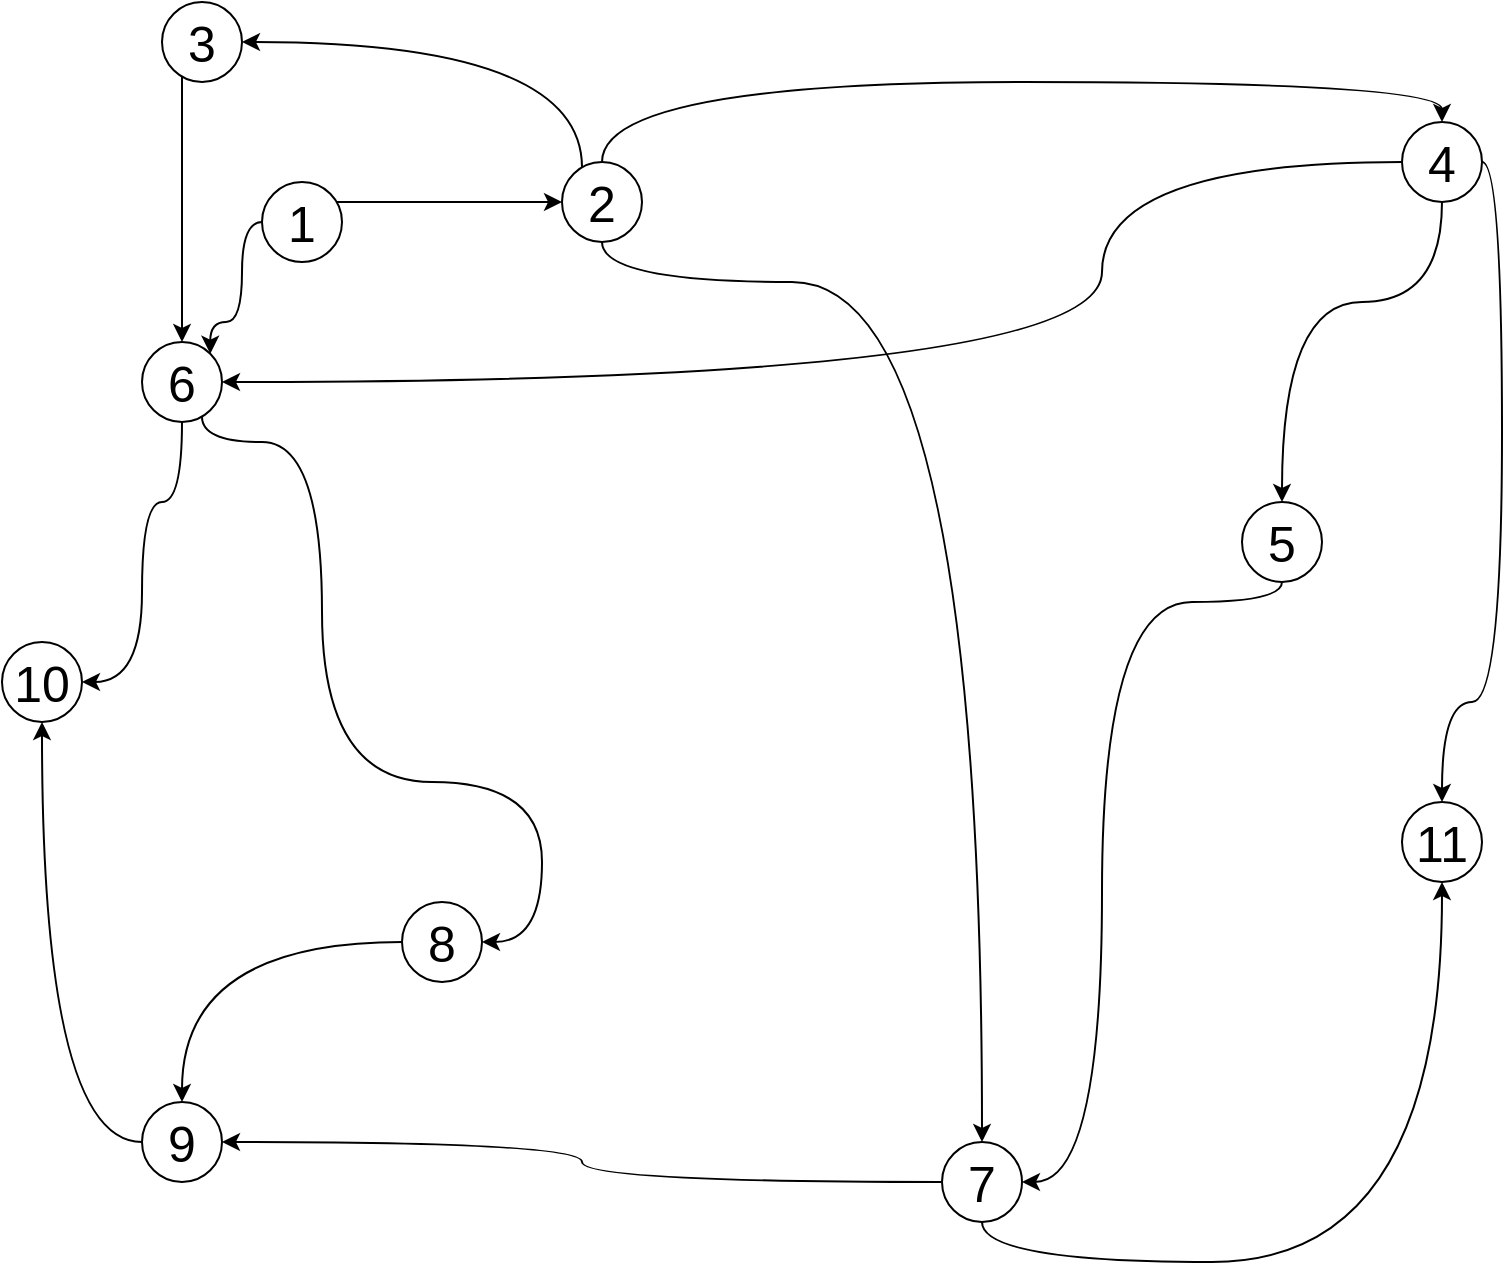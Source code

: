 <mxfile version="13.9.7" type="github">
  <diagram id="VjE3jTMjFKAl3bEIiaHP" name="Page-1">
    <mxGraphModel dx="1040" dy="649" grid="1" gridSize="10" guides="1" tooltips="1" connect="1" arrows="1" fold="1" page="1" pageScale="1" pageWidth="827" pageHeight="1169" math="0" shadow="0">
      <root>
        <mxCell id="0" />
        <mxCell id="1" parent="0" />
        <mxCell id="I7t4Smc2wLBkIIZpZpIB-14" style="edgeStyle=orthogonalEdgeStyle;orthogonalLoop=1;jettySize=auto;html=1;entryX=0;entryY=0.5;entryDx=0;entryDy=0;shadow=0;curved=1;" parent="1" source="I7t4Smc2wLBkIIZpZpIB-1" target="I7t4Smc2wLBkIIZpZpIB-2" edge="1">
          <mxGeometry relative="1" as="geometry">
            <Array as="points">
              <mxPoint x="310" y="100" />
              <mxPoint x="310" y="100" />
            </Array>
          </mxGeometry>
        </mxCell>
        <mxCell id="I7t4Smc2wLBkIIZpZpIB-15" style="edgeStyle=orthogonalEdgeStyle;orthogonalLoop=1;jettySize=auto;html=1;entryX=1;entryY=0;entryDx=0;entryDy=0;shadow=0;curved=1;" parent="1" source="I7t4Smc2wLBkIIZpZpIB-1" target="I7t4Smc2wLBkIIZpZpIB-7" edge="1">
          <mxGeometry relative="1" as="geometry">
            <Array as="points">
              <mxPoint x="170" y="110" />
              <mxPoint x="170" y="160" />
              <mxPoint x="154" y="160" />
            </Array>
          </mxGeometry>
        </mxCell>
        <mxCell id="I7t4Smc2wLBkIIZpZpIB-1" value="&lt;font style=&quot;font-size: 25px&quot;&gt;1&lt;/font&gt;" style="ellipse;whiteSpace=wrap;html=1;shadow=0;" parent="1" vertex="1">
          <mxGeometry x="180" y="90" width="40" height="40" as="geometry" />
        </mxCell>
        <mxCell id="I7t4Smc2wLBkIIZpZpIB-16" style="edgeStyle=orthogonalEdgeStyle;orthogonalLoop=1;jettySize=auto;html=1;entryX=1;entryY=0.5;entryDx=0;entryDy=0;shadow=0;curved=1;" parent="1" source="I7t4Smc2wLBkIIZpZpIB-2" target="I7t4Smc2wLBkIIZpZpIB-3" edge="1">
          <mxGeometry relative="1" as="geometry">
            <Array as="points">
              <mxPoint x="340" y="20" />
            </Array>
          </mxGeometry>
        </mxCell>
        <mxCell id="I7t4Smc2wLBkIIZpZpIB-17" style="edgeStyle=orthogonalEdgeStyle;orthogonalLoop=1;jettySize=auto;html=1;entryX=0.5;entryY=0;entryDx=0;entryDy=0;shadow=0;curved=1;" parent="1" source="I7t4Smc2wLBkIIZpZpIB-2" target="I7t4Smc2wLBkIIZpZpIB-4" edge="1">
          <mxGeometry relative="1" as="geometry">
            <Array as="points">
              <mxPoint x="350" y="40" />
              <mxPoint x="770" y="40" />
            </Array>
          </mxGeometry>
        </mxCell>
        <mxCell id="I7t4Smc2wLBkIIZpZpIB-18" style="edgeStyle=orthogonalEdgeStyle;orthogonalLoop=1;jettySize=auto;html=1;entryX=0.5;entryY=0;entryDx=0;entryDy=0;shadow=0;curved=1;" parent="1" source="I7t4Smc2wLBkIIZpZpIB-2" target="I7t4Smc2wLBkIIZpZpIB-8" edge="1">
          <mxGeometry relative="1" as="geometry">
            <Array as="points">
              <mxPoint x="350" y="140" />
              <mxPoint x="540" y="140" />
            </Array>
          </mxGeometry>
        </mxCell>
        <mxCell id="I7t4Smc2wLBkIIZpZpIB-2" value="&lt;font style=&quot;font-size: 25px&quot;&gt;2&lt;/font&gt;" style="ellipse;whiteSpace=wrap;html=1;shadow=0;" parent="1" vertex="1">
          <mxGeometry x="330" y="80" width="40" height="40" as="geometry" />
        </mxCell>
        <mxCell id="I7t4Smc2wLBkIIZpZpIB-19" style="edgeStyle=orthogonalEdgeStyle;orthogonalLoop=1;jettySize=auto;html=1;entryX=0.5;entryY=0;entryDx=0;entryDy=0;shadow=0;curved=1;" parent="1" source="I7t4Smc2wLBkIIZpZpIB-3" target="I7t4Smc2wLBkIIZpZpIB-7" edge="1">
          <mxGeometry relative="1" as="geometry">
            <Array as="points">
              <mxPoint x="140" y="100" />
              <mxPoint x="140" y="100" />
            </Array>
          </mxGeometry>
        </mxCell>
        <mxCell id="I7t4Smc2wLBkIIZpZpIB-3" value="&lt;font style=&quot;font-size: 25px&quot;&gt;3&lt;/font&gt;" style="ellipse;whiteSpace=wrap;html=1;shadow=0;" parent="1" vertex="1">
          <mxGeometry x="130" width="40" height="40" as="geometry" />
        </mxCell>
        <mxCell id="I7t4Smc2wLBkIIZpZpIB-20" style="edgeStyle=orthogonalEdgeStyle;orthogonalLoop=1;jettySize=auto;html=1;entryX=0.5;entryY=0;entryDx=0;entryDy=0;shadow=0;curved=1;" parent="1" source="I7t4Smc2wLBkIIZpZpIB-4" target="I7t4Smc2wLBkIIZpZpIB-6" edge="1">
          <mxGeometry relative="1" as="geometry">
            <Array as="points">
              <mxPoint x="770" y="150" />
              <mxPoint x="690" y="150" />
            </Array>
          </mxGeometry>
        </mxCell>
        <mxCell id="I7t4Smc2wLBkIIZpZpIB-21" style="edgeStyle=orthogonalEdgeStyle;orthogonalLoop=1;jettySize=auto;html=1;entryX=1;entryY=0.5;entryDx=0;entryDy=0;shadow=0;curved=1;endArrow=classic;endFill=1;" parent="1" source="I7t4Smc2wLBkIIZpZpIB-4" target="I7t4Smc2wLBkIIZpZpIB-7" edge="1">
          <mxGeometry relative="1" as="geometry">
            <Array as="points">
              <mxPoint x="600" y="80" />
              <mxPoint x="600" y="190" />
            </Array>
          </mxGeometry>
        </mxCell>
        <mxCell id="I7t4Smc2wLBkIIZpZpIB-22" style="edgeStyle=orthogonalEdgeStyle;orthogonalLoop=1;jettySize=auto;html=1;entryX=0.5;entryY=0;entryDx=0;entryDy=0;shadow=0;curved=1;" parent="1" source="I7t4Smc2wLBkIIZpZpIB-4" target="I7t4Smc2wLBkIIZpZpIB-12" edge="1">
          <mxGeometry relative="1" as="geometry">
            <Array as="points">
              <mxPoint x="800" y="80" />
              <mxPoint x="800" y="350" />
              <mxPoint x="770" y="350" />
            </Array>
          </mxGeometry>
        </mxCell>
        <mxCell id="I7t4Smc2wLBkIIZpZpIB-4" value="&lt;font style=&quot;font-size: 25px&quot;&gt;4&lt;/font&gt;" style="ellipse;whiteSpace=wrap;html=1;shadow=0;" parent="1" vertex="1">
          <mxGeometry x="750" y="60" width="40" height="40" as="geometry" />
        </mxCell>
        <mxCell id="I7t4Smc2wLBkIIZpZpIB-23" style="edgeStyle=orthogonalEdgeStyle;orthogonalLoop=1;jettySize=auto;html=1;entryX=1;entryY=0.5;entryDx=0;entryDy=0;shadow=0;curved=1;" parent="1" source="I7t4Smc2wLBkIIZpZpIB-6" target="I7t4Smc2wLBkIIZpZpIB-8" edge="1">
          <mxGeometry relative="1" as="geometry">
            <Array as="points">
              <mxPoint x="600" y="300" />
              <mxPoint x="600" y="590" />
            </Array>
          </mxGeometry>
        </mxCell>
        <mxCell id="I7t4Smc2wLBkIIZpZpIB-6" value="&lt;font style=&quot;font-size: 25px&quot;&gt;5&lt;/font&gt;" style="ellipse;whiteSpace=wrap;html=1;shadow=0;" parent="1" vertex="1">
          <mxGeometry x="670" y="250" width="40" height="40" as="geometry" />
        </mxCell>
        <mxCell id="I7t4Smc2wLBkIIZpZpIB-24" style="edgeStyle=orthogonalEdgeStyle;orthogonalLoop=1;jettySize=auto;html=1;entryX=1;entryY=0.5;entryDx=0;entryDy=0;shadow=0;curved=1;" parent="1" source="I7t4Smc2wLBkIIZpZpIB-7" target="I7t4Smc2wLBkIIZpZpIB-9" edge="1">
          <mxGeometry relative="1" as="geometry">
            <Array as="points">
              <mxPoint x="150" y="220" />
              <mxPoint x="210" y="220" />
              <mxPoint x="210" y="390" />
              <mxPoint x="320" y="390" />
              <mxPoint x="320" y="470" />
            </Array>
          </mxGeometry>
        </mxCell>
        <mxCell id="I7t4Smc2wLBkIIZpZpIB-25" style="edgeStyle=orthogonalEdgeStyle;orthogonalLoop=1;jettySize=auto;html=1;entryX=1;entryY=0.5;entryDx=0;entryDy=0;shadow=0;curved=1;exitX=0.5;exitY=1;exitDx=0;exitDy=0;" parent="1" source="I7t4Smc2wLBkIIZpZpIB-7" target="I7t4Smc2wLBkIIZpZpIB-11" edge="1">
          <mxGeometry relative="1" as="geometry">
            <Array as="points">
              <mxPoint x="140" y="250" />
              <mxPoint x="120" y="250" />
              <mxPoint x="120" y="340" />
            </Array>
          </mxGeometry>
        </mxCell>
        <mxCell id="I7t4Smc2wLBkIIZpZpIB-7" value="&lt;font style=&quot;font-size: 25px&quot;&gt;6&lt;/font&gt;" style="ellipse;whiteSpace=wrap;html=1;shadow=0;" parent="1" vertex="1">
          <mxGeometry x="120" y="170" width="40" height="40" as="geometry" />
        </mxCell>
        <mxCell id="I7t4Smc2wLBkIIZpZpIB-26" style="edgeStyle=orthogonalEdgeStyle;curved=1;orthogonalLoop=1;jettySize=auto;html=1;entryX=1;entryY=0.5;entryDx=0;entryDy=0;shadow=0;" parent="1" source="I7t4Smc2wLBkIIZpZpIB-8" target="I7t4Smc2wLBkIIZpZpIB-10" edge="1">
          <mxGeometry relative="1" as="geometry" />
        </mxCell>
        <mxCell id="I7t4Smc2wLBkIIZpZpIB-27" style="edgeStyle=orthogonalEdgeStyle;curved=1;orthogonalLoop=1;jettySize=auto;html=1;entryX=0.5;entryY=1;entryDx=0;entryDy=0;shadow=0;" parent="1" source="I7t4Smc2wLBkIIZpZpIB-8" target="I7t4Smc2wLBkIIZpZpIB-12" edge="1">
          <mxGeometry relative="1" as="geometry">
            <Array as="points">
              <mxPoint x="540" y="630" />
              <mxPoint x="770" y="630" />
            </Array>
          </mxGeometry>
        </mxCell>
        <mxCell id="I7t4Smc2wLBkIIZpZpIB-8" value="&lt;font style=&quot;font-size: 25px&quot;&gt;7&lt;/font&gt;" style="ellipse;whiteSpace=wrap;html=1;shadow=0;" parent="1" vertex="1">
          <mxGeometry x="520" y="570" width="40" height="40" as="geometry" />
        </mxCell>
        <mxCell id="I7t4Smc2wLBkIIZpZpIB-28" style="edgeStyle=orthogonalEdgeStyle;curved=1;orthogonalLoop=1;jettySize=auto;html=1;entryX=0.5;entryY=0;entryDx=0;entryDy=0;shadow=0;" parent="1" source="I7t4Smc2wLBkIIZpZpIB-9" target="I7t4Smc2wLBkIIZpZpIB-10" edge="1">
          <mxGeometry relative="1" as="geometry" />
        </mxCell>
        <mxCell id="I7t4Smc2wLBkIIZpZpIB-9" value="&lt;font style=&quot;font-size: 25px&quot;&gt;8&lt;/font&gt;" style="ellipse;whiteSpace=wrap;html=1;shadow=0;" parent="1" vertex="1">
          <mxGeometry x="250" y="450" width="40" height="40" as="geometry" />
        </mxCell>
        <mxCell id="I7t4Smc2wLBkIIZpZpIB-29" style="edgeStyle=orthogonalEdgeStyle;curved=1;orthogonalLoop=1;jettySize=auto;html=1;entryX=0.5;entryY=1;entryDx=0;entryDy=0;shadow=0;" parent="1" source="I7t4Smc2wLBkIIZpZpIB-10" target="I7t4Smc2wLBkIIZpZpIB-11" edge="1">
          <mxGeometry relative="1" as="geometry" />
        </mxCell>
        <mxCell id="I7t4Smc2wLBkIIZpZpIB-10" value="&lt;font style=&quot;font-size: 25px&quot;&gt;9&lt;/font&gt;" style="ellipse;whiteSpace=wrap;html=1;shadow=0;" parent="1" vertex="1">
          <mxGeometry x="120" y="550" width="40" height="40" as="geometry" />
        </mxCell>
        <mxCell id="I7t4Smc2wLBkIIZpZpIB-11" value="&lt;font style=&quot;font-size: 25px&quot;&gt;10&lt;/font&gt;" style="ellipse;whiteSpace=wrap;html=1;shadow=0;" parent="1" vertex="1">
          <mxGeometry x="50" y="320" width="40" height="40" as="geometry" />
        </mxCell>
        <mxCell id="I7t4Smc2wLBkIIZpZpIB-12" value="&lt;font style=&quot;font-size: 25px&quot;&gt;11&lt;/font&gt;" style="ellipse;whiteSpace=wrap;html=1;shadow=0;" parent="1" vertex="1">
          <mxGeometry x="750" y="400" width="40" height="40" as="geometry" />
        </mxCell>
      </root>
    </mxGraphModel>
  </diagram>
</mxfile>
